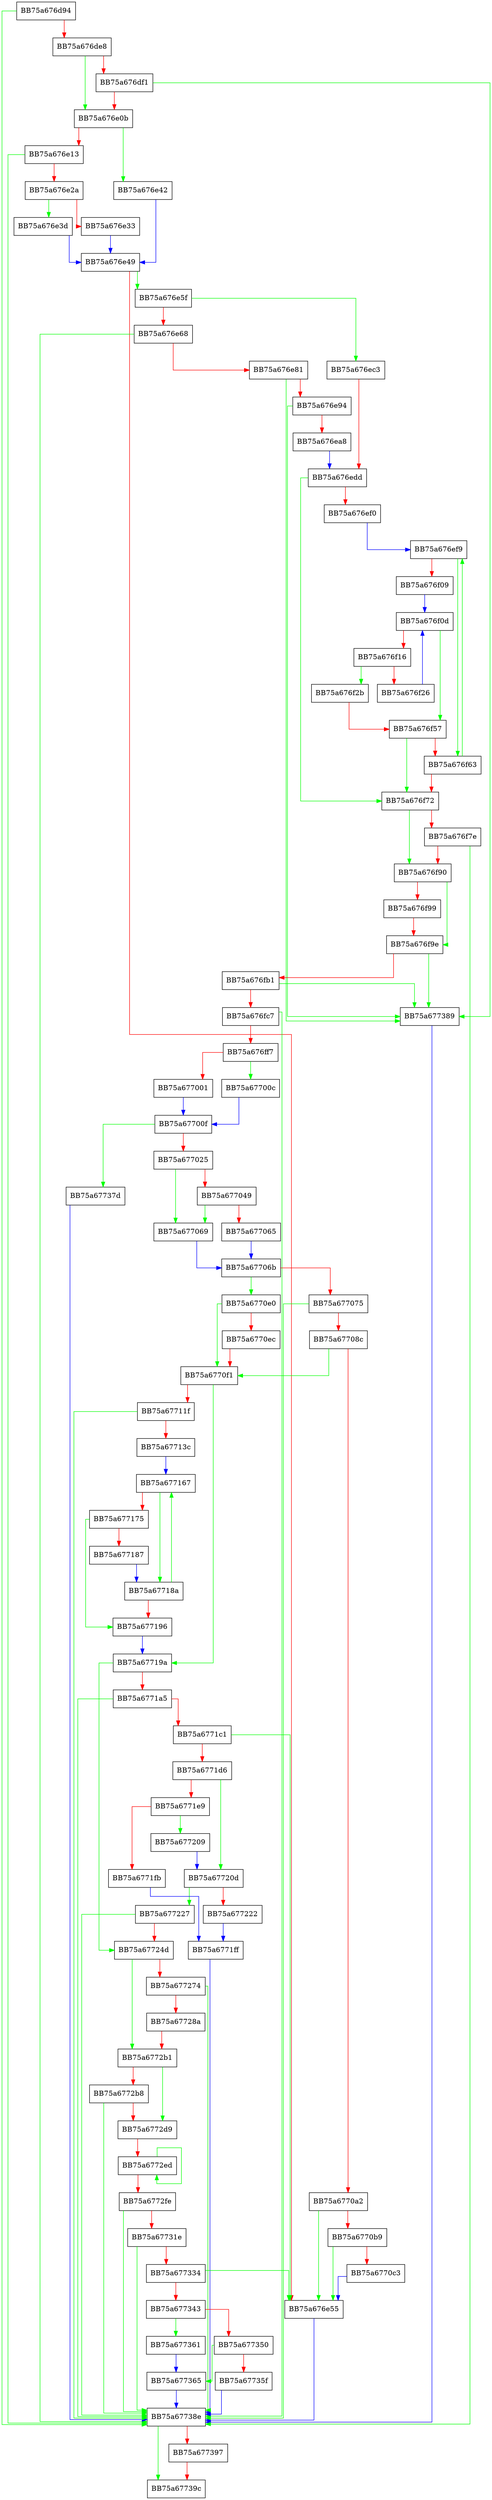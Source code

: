digraph AddVMCode {
  node [shape="box"];
  graph [splines=ortho];
  BB75a676d94 -> BB75a67738e [color="green"];
  BB75a676d94 -> BB75a676de8 [color="red"];
  BB75a676de8 -> BB75a676e0b [color="green"];
  BB75a676de8 -> BB75a676df1 [color="red"];
  BB75a676df1 -> BB75a677389 [color="green"];
  BB75a676df1 -> BB75a676e0b [color="red"];
  BB75a676e0b -> BB75a676e42 [color="green"];
  BB75a676e0b -> BB75a676e13 [color="red"];
  BB75a676e13 -> BB75a67738e [color="green"];
  BB75a676e13 -> BB75a676e2a [color="red"];
  BB75a676e2a -> BB75a676e3d [color="green"];
  BB75a676e2a -> BB75a676e33 [color="red"];
  BB75a676e33 -> BB75a676e49 [color="blue"];
  BB75a676e3d -> BB75a676e49 [color="blue"];
  BB75a676e42 -> BB75a676e49 [color="blue"];
  BB75a676e49 -> BB75a676e5f [color="green"];
  BB75a676e49 -> BB75a676e55 [color="red"];
  BB75a676e55 -> BB75a67738e [color="blue"];
  BB75a676e5f -> BB75a676ec3 [color="green"];
  BB75a676e5f -> BB75a676e68 [color="red"];
  BB75a676e68 -> BB75a67738e [color="green"];
  BB75a676e68 -> BB75a676e81 [color="red"];
  BB75a676e81 -> BB75a677389 [color="green"];
  BB75a676e81 -> BB75a676e94 [color="red"];
  BB75a676e94 -> BB75a677389 [color="green"];
  BB75a676e94 -> BB75a676ea8 [color="red"];
  BB75a676ea8 -> BB75a676edd [color="blue"];
  BB75a676ec3 -> BB75a676edd [color="red"];
  BB75a676edd -> BB75a676f72 [color="green"];
  BB75a676edd -> BB75a676ef0 [color="red"];
  BB75a676ef0 -> BB75a676ef9 [color="blue"];
  BB75a676ef9 -> BB75a676f63 [color="green"];
  BB75a676ef9 -> BB75a676f09 [color="red"];
  BB75a676f09 -> BB75a676f0d [color="blue"];
  BB75a676f0d -> BB75a676f57 [color="green"];
  BB75a676f0d -> BB75a676f16 [color="red"];
  BB75a676f16 -> BB75a676f2b [color="green"];
  BB75a676f16 -> BB75a676f26 [color="red"];
  BB75a676f26 -> BB75a676f0d [color="blue"];
  BB75a676f2b -> BB75a676f57 [color="red"];
  BB75a676f57 -> BB75a676f72 [color="green"];
  BB75a676f57 -> BB75a676f63 [color="red"];
  BB75a676f63 -> BB75a676ef9 [color="green"];
  BB75a676f63 -> BB75a676f72 [color="red"];
  BB75a676f72 -> BB75a676f90 [color="green"];
  BB75a676f72 -> BB75a676f7e [color="red"];
  BB75a676f7e -> BB75a67738e [color="green"];
  BB75a676f7e -> BB75a676f90 [color="red"];
  BB75a676f90 -> BB75a676f9e [color="green"];
  BB75a676f90 -> BB75a676f99 [color="red"];
  BB75a676f99 -> BB75a676f9e [color="red"];
  BB75a676f9e -> BB75a677389 [color="green"];
  BB75a676f9e -> BB75a676fb1 [color="red"];
  BB75a676fb1 -> BB75a677389 [color="green"];
  BB75a676fb1 -> BB75a676fc7 [color="red"];
  BB75a676fc7 -> BB75a67738e [color="green"];
  BB75a676fc7 -> BB75a676ff7 [color="red"];
  BB75a676ff7 -> BB75a67700c [color="green"];
  BB75a676ff7 -> BB75a677001 [color="red"];
  BB75a677001 -> BB75a67700f [color="blue"];
  BB75a67700c -> BB75a67700f [color="blue"];
  BB75a67700f -> BB75a67737d [color="green"];
  BB75a67700f -> BB75a677025 [color="red"];
  BB75a677025 -> BB75a677069 [color="green"];
  BB75a677025 -> BB75a677049 [color="red"];
  BB75a677049 -> BB75a677069 [color="green"];
  BB75a677049 -> BB75a677065 [color="red"];
  BB75a677065 -> BB75a67706b [color="blue"];
  BB75a677069 -> BB75a67706b [color="blue"];
  BB75a67706b -> BB75a6770e0 [color="green"];
  BB75a67706b -> BB75a677075 [color="red"];
  BB75a677075 -> BB75a67738e [color="green"];
  BB75a677075 -> BB75a67708c [color="red"];
  BB75a67708c -> BB75a6770f1 [color="green"];
  BB75a67708c -> BB75a6770a2 [color="red"];
  BB75a6770a2 -> BB75a676e55 [color="green"];
  BB75a6770a2 -> BB75a6770b9 [color="red"];
  BB75a6770b9 -> BB75a676e55 [color="green"];
  BB75a6770b9 -> BB75a6770c3 [color="red"];
  BB75a6770c3 -> BB75a676e55 [color="blue"];
  BB75a6770e0 -> BB75a6770f1 [color="green"];
  BB75a6770e0 -> BB75a6770ec [color="red"];
  BB75a6770ec -> BB75a6770f1 [color="red"];
  BB75a6770f1 -> BB75a67719a [color="green"];
  BB75a6770f1 -> BB75a67711f [color="red"];
  BB75a67711f -> BB75a67738e [color="green"];
  BB75a67711f -> BB75a67713c [color="red"];
  BB75a67713c -> BB75a677167 [color="blue"];
  BB75a677167 -> BB75a67718a [color="green"];
  BB75a677167 -> BB75a677175 [color="red"];
  BB75a677175 -> BB75a677196 [color="green"];
  BB75a677175 -> BB75a677187 [color="red"];
  BB75a677187 -> BB75a67718a [color="blue"];
  BB75a67718a -> BB75a677167 [color="green"];
  BB75a67718a -> BB75a677196 [color="red"];
  BB75a677196 -> BB75a67719a [color="blue"];
  BB75a67719a -> BB75a67724d [color="green"];
  BB75a67719a -> BB75a6771a5 [color="red"];
  BB75a6771a5 -> BB75a67738e [color="green"];
  BB75a6771a5 -> BB75a6771c1 [color="red"];
  BB75a6771c1 -> BB75a676e55 [color="green"];
  BB75a6771c1 -> BB75a6771d6 [color="red"];
  BB75a6771d6 -> BB75a67720d [color="green"];
  BB75a6771d6 -> BB75a6771e9 [color="red"];
  BB75a6771e9 -> BB75a677209 [color="green"];
  BB75a6771e9 -> BB75a6771fb [color="red"];
  BB75a6771fb -> BB75a6771ff [color="blue"];
  BB75a6771ff -> BB75a67738e [color="blue"];
  BB75a677209 -> BB75a67720d [color="blue"];
  BB75a67720d -> BB75a677227 [color="green"];
  BB75a67720d -> BB75a677222 [color="red"];
  BB75a677222 -> BB75a6771ff [color="blue"];
  BB75a677227 -> BB75a67738e [color="green"];
  BB75a677227 -> BB75a67724d [color="red"];
  BB75a67724d -> BB75a6772b1 [color="green"];
  BB75a67724d -> BB75a677274 [color="red"];
  BB75a677274 -> BB75a67738e [color="green"];
  BB75a677274 -> BB75a67728a [color="red"];
  BB75a67728a -> BB75a6772b1 [color="red"];
  BB75a6772b1 -> BB75a6772d9 [color="green"];
  BB75a6772b1 -> BB75a6772b8 [color="red"];
  BB75a6772b8 -> BB75a67738e [color="green"];
  BB75a6772b8 -> BB75a6772d9 [color="red"];
  BB75a6772d9 -> BB75a6772ed [color="red"];
  BB75a6772ed -> BB75a6772ed [color="green"];
  BB75a6772ed -> BB75a6772fe [color="red"];
  BB75a6772fe -> BB75a67738e [color="green"];
  BB75a6772fe -> BB75a67731e [color="red"];
  BB75a67731e -> BB75a67738e [color="green"];
  BB75a67731e -> BB75a677334 [color="red"];
  BB75a677334 -> BB75a676e55 [color="green"];
  BB75a677334 -> BB75a677343 [color="red"];
  BB75a677343 -> BB75a677361 [color="green"];
  BB75a677343 -> BB75a677350 [color="red"];
  BB75a677350 -> BB75a677365 [color="green"];
  BB75a677350 -> BB75a67735f [color="red"];
  BB75a67735f -> BB75a67738e [color="blue"];
  BB75a677361 -> BB75a677365 [color="blue"];
  BB75a677365 -> BB75a67738e [color="blue"];
  BB75a67737d -> BB75a67738e [color="blue"];
  BB75a677389 -> BB75a67738e [color="blue"];
  BB75a67738e -> BB75a67739c [color="green"];
  BB75a67738e -> BB75a677397 [color="red"];
  BB75a677397 -> BB75a67739c [color="red"];
}